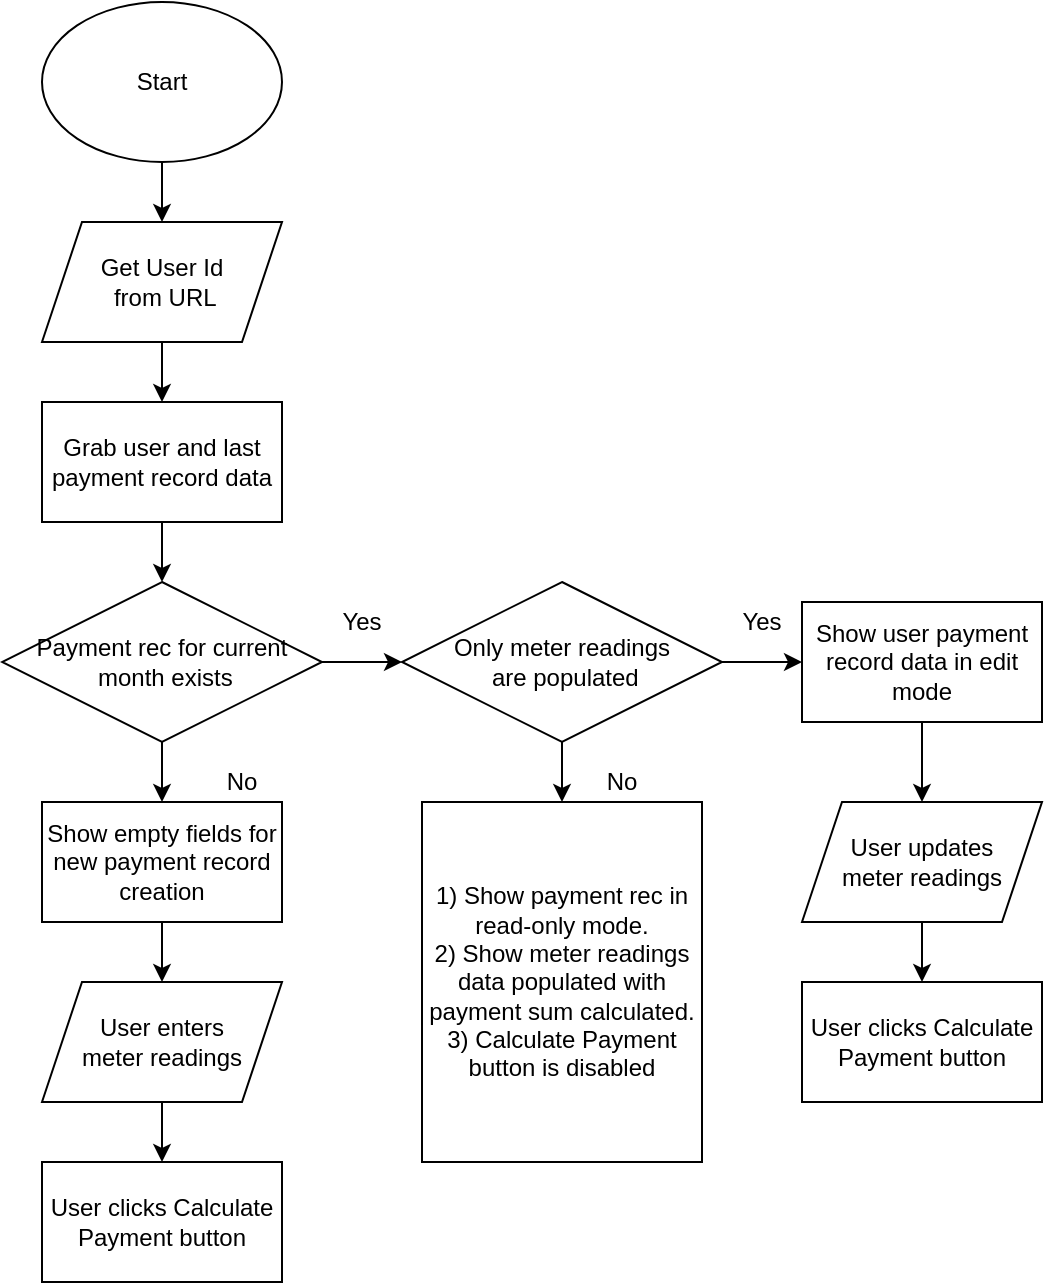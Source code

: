 <mxfile version="13.8.0" type="device"><diagram id="yU7QrihmTAkOL-dGLAlV" name="Page-1"><mxGraphModel dx="522" dy="833" grid="1" gridSize="10" guides="1" tooltips="1" connect="1" arrows="1" fold="1" page="1" pageScale="1" pageWidth="827" pageHeight="1169" math="0" shadow="0"><root><mxCell id="0"/><mxCell id="1" parent="0"/><mxCell id="OHIR55NC85DWA1eF7Uav-1" value="Start" style="ellipse;whiteSpace=wrap;html=1;" vertex="1" parent="1"><mxGeometry x="140" y="40" width="120" height="80" as="geometry"/></mxCell><mxCell id="OHIR55NC85DWA1eF7Uav-11" style="edgeStyle=orthogonalEdgeStyle;rounded=0;orthogonalLoop=1;jettySize=auto;html=1;exitX=0.5;exitY=1;exitDx=0;exitDy=0;entryX=0.5;entryY=0;entryDx=0;entryDy=0;" edge="1" parent="1" source="OHIR55NC85DWA1eF7Uav-2" target="OHIR55NC85DWA1eF7Uav-4"><mxGeometry relative="1" as="geometry"/></mxCell><mxCell id="OHIR55NC85DWA1eF7Uav-2" value="Grab user and last payment record data" style="rounded=0;whiteSpace=wrap;html=1;" vertex="1" parent="1"><mxGeometry x="140" y="240" width="120" height="60" as="geometry"/></mxCell><mxCell id="OHIR55NC85DWA1eF7Uav-14" style="edgeStyle=orthogonalEdgeStyle;rounded=0;orthogonalLoop=1;jettySize=auto;html=1;exitX=0.5;exitY=1;exitDx=0;exitDy=0;entryX=0.5;entryY=0;entryDx=0;entryDy=0;" edge="1" parent="1" source="OHIR55NC85DWA1eF7Uav-3" target="OHIR55NC85DWA1eF7Uav-2"><mxGeometry relative="1" as="geometry"/></mxCell><mxCell id="OHIR55NC85DWA1eF7Uav-3" value="&lt;span&gt;Get User Id&lt;br&gt;&amp;nbsp;from URL&lt;/span&gt;" style="shape=parallelogram;perimeter=parallelogramPerimeter;whiteSpace=wrap;html=1;fixedSize=1;" vertex="1" parent="1"><mxGeometry x="140" y="150" width="120" height="60" as="geometry"/></mxCell><mxCell id="OHIR55NC85DWA1eF7Uav-12" style="edgeStyle=orthogonalEdgeStyle;rounded=0;orthogonalLoop=1;jettySize=auto;html=1;exitX=1;exitY=0.5;exitDx=0;exitDy=0;entryX=0;entryY=0.5;entryDx=0;entryDy=0;" edge="1" parent="1" source="OHIR55NC85DWA1eF7Uav-4" target="OHIR55NC85DWA1eF7Uav-5"><mxGeometry relative="1" as="geometry"/></mxCell><mxCell id="OHIR55NC85DWA1eF7Uav-18" style="edgeStyle=orthogonalEdgeStyle;rounded=0;orthogonalLoop=1;jettySize=auto;html=1;exitX=0.5;exitY=1;exitDx=0;exitDy=0;entryX=0.5;entryY=0;entryDx=0;entryDy=0;" edge="1" parent="1" source="OHIR55NC85DWA1eF7Uav-4" target="OHIR55NC85DWA1eF7Uav-16"><mxGeometry relative="1" as="geometry"/></mxCell><mxCell id="OHIR55NC85DWA1eF7Uav-4" value="Payment rec for current&lt;br&gt;&amp;nbsp;month exists" style="rhombus;whiteSpace=wrap;html=1;" vertex="1" parent="1"><mxGeometry x="120" y="330" width="160" height="80" as="geometry"/></mxCell><mxCell id="OHIR55NC85DWA1eF7Uav-32" style="edgeStyle=orthogonalEdgeStyle;rounded=0;orthogonalLoop=1;jettySize=auto;html=1;exitX=1;exitY=0.5;exitDx=0;exitDy=0;entryX=0;entryY=0.5;entryDx=0;entryDy=0;" edge="1" parent="1" source="OHIR55NC85DWA1eF7Uav-5" target="OHIR55NC85DWA1eF7Uav-15"><mxGeometry relative="1" as="geometry"/></mxCell><mxCell id="OHIR55NC85DWA1eF7Uav-5" value="Only meter readings&lt;br&gt;&amp;nbsp;are populated" style="rhombus;whiteSpace=wrap;html=1;" vertex="1" parent="1"><mxGeometry x="320" y="330" width="160" height="80" as="geometry"/></mxCell><mxCell id="OHIR55NC85DWA1eF7Uav-6" value="Yes" style="text;html=1;strokeColor=none;fillColor=none;align=center;verticalAlign=middle;whiteSpace=wrap;rounded=0;" vertex="1" parent="1"><mxGeometry x="280" y="340" width="40" height="20" as="geometry"/></mxCell><mxCell id="OHIR55NC85DWA1eF7Uav-7" value="Yes" style="text;html=1;strokeColor=none;fillColor=none;align=center;verticalAlign=middle;whiteSpace=wrap;rounded=0;" vertex="1" parent="1"><mxGeometry x="480" y="340" width="40" height="20" as="geometry"/></mxCell><mxCell id="OHIR55NC85DWA1eF7Uav-8" value="No" style="text;html=1;strokeColor=none;fillColor=none;align=center;verticalAlign=middle;whiteSpace=wrap;rounded=0;" vertex="1" parent="1"><mxGeometry x="220" y="420" width="40" height="20" as="geometry"/></mxCell><mxCell id="OHIR55NC85DWA1eF7Uav-9" value="No" style="text;html=1;strokeColor=none;fillColor=none;align=center;verticalAlign=middle;whiteSpace=wrap;rounded=0;" vertex="1" parent="1"><mxGeometry x="410" y="420" width="40" height="20" as="geometry"/></mxCell><mxCell id="OHIR55NC85DWA1eF7Uav-10" value="" style="endArrow=classic;html=1;exitX=0.5;exitY=1;exitDx=0;exitDy=0;entryX=0.5;entryY=0;entryDx=0;entryDy=0;" edge="1" parent="1" source="OHIR55NC85DWA1eF7Uav-1" target="OHIR55NC85DWA1eF7Uav-3"><mxGeometry width="50" height="50" relative="1" as="geometry"><mxPoint x="320" y="420" as="sourcePoint"/><mxPoint x="370" y="370" as="targetPoint"/></mxGeometry></mxCell><mxCell id="OHIR55NC85DWA1eF7Uav-35" style="edgeStyle=orthogonalEdgeStyle;rounded=0;orthogonalLoop=1;jettySize=auto;html=1;exitX=0.5;exitY=1;exitDx=0;exitDy=0;entryX=0.5;entryY=0;entryDx=0;entryDy=0;" edge="1" parent="1" source="OHIR55NC85DWA1eF7Uav-15" target="OHIR55NC85DWA1eF7Uav-33"><mxGeometry relative="1" as="geometry"/></mxCell><mxCell id="OHIR55NC85DWA1eF7Uav-15" value="Show user payment record data in edit mode" style="rounded=0;whiteSpace=wrap;html=1;" vertex="1" parent="1"><mxGeometry x="520" y="340" width="120" height="60" as="geometry"/></mxCell><mxCell id="OHIR55NC85DWA1eF7Uav-27" style="edgeStyle=orthogonalEdgeStyle;rounded=0;orthogonalLoop=1;jettySize=auto;html=1;exitX=0.5;exitY=1;exitDx=0;exitDy=0;entryX=0.5;entryY=0;entryDx=0;entryDy=0;" edge="1" parent="1" source="OHIR55NC85DWA1eF7Uav-16" target="OHIR55NC85DWA1eF7Uav-22"><mxGeometry relative="1" as="geometry"/></mxCell><mxCell id="OHIR55NC85DWA1eF7Uav-16" value="&lt;span&gt;Show empty fields for new payment record creation&lt;/span&gt;" style="rounded=0;whiteSpace=wrap;html=1;" vertex="1" parent="1"><mxGeometry x="140" y="440" width="120" height="60" as="geometry"/></mxCell><mxCell id="OHIR55NC85DWA1eF7Uav-21" value="User clicks Calculate Payment button" style="rounded=0;whiteSpace=wrap;html=1;" vertex="1" parent="1"><mxGeometry x="140" y="620" width="120" height="60" as="geometry"/></mxCell><mxCell id="OHIR55NC85DWA1eF7Uav-28" style="edgeStyle=orthogonalEdgeStyle;rounded=0;orthogonalLoop=1;jettySize=auto;html=1;exitX=0.5;exitY=1;exitDx=0;exitDy=0;entryX=0.5;entryY=0;entryDx=0;entryDy=0;" edge="1" parent="1" source="OHIR55NC85DWA1eF7Uav-22" target="OHIR55NC85DWA1eF7Uav-21"><mxGeometry relative="1" as="geometry"/></mxCell><mxCell id="OHIR55NC85DWA1eF7Uav-22" value="User enters&lt;br&gt;meter readings" style="shape=parallelogram;perimeter=parallelogramPerimeter;whiteSpace=wrap;html=1;fixedSize=1;" vertex="1" parent="1"><mxGeometry x="140" y="530" width="120" height="60" as="geometry"/></mxCell><mxCell id="OHIR55NC85DWA1eF7Uav-23" value="1) Show payment rec in read-only mode.&lt;br&gt;2) Show meter readings data populated with payment sum calculated.&lt;br&gt;3) Calculate Payment button is disabled" style="rounded=0;whiteSpace=wrap;html=1;" vertex="1" parent="1"><mxGeometry x="330" y="440" width="140" height="180" as="geometry"/></mxCell><mxCell id="OHIR55NC85DWA1eF7Uav-29" value="" style="endArrow=classic;html=1;exitX=0.5;exitY=1;exitDx=0;exitDy=0;entryX=0.5;entryY=0;entryDx=0;entryDy=0;" edge="1" parent="1" source="OHIR55NC85DWA1eF7Uav-5" target="OHIR55NC85DWA1eF7Uav-23"><mxGeometry width="50" height="50" relative="1" as="geometry"><mxPoint x="350" y="340" as="sourcePoint"/><mxPoint x="400" y="290" as="targetPoint"/></mxGeometry></mxCell><mxCell id="OHIR55NC85DWA1eF7Uav-36" style="edgeStyle=orthogonalEdgeStyle;rounded=0;orthogonalLoop=1;jettySize=auto;html=1;exitX=0.5;exitY=1;exitDx=0;exitDy=0;entryX=0.5;entryY=0;entryDx=0;entryDy=0;" edge="1" parent="1" source="OHIR55NC85DWA1eF7Uav-33" target="OHIR55NC85DWA1eF7Uav-34"><mxGeometry relative="1" as="geometry"/></mxCell><mxCell id="OHIR55NC85DWA1eF7Uav-33" value="User updates &lt;br&gt;meter readings" style="shape=parallelogram;perimeter=parallelogramPerimeter;whiteSpace=wrap;html=1;fixedSize=1;" vertex="1" parent="1"><mxGeometry x="520" y="440" width="120" height="60" as="geometry"/></mxCell><mxCell id="OHIR55NC85DWA1eF7Uav-34" value="User clicks Calculate Payment button" style="rounded=0;whiteSpace=wrap;html=1;" vertex="1" parent="1"><mxGeometry x="520" y="530" width="120" height="60" as="geometry"/></mxCell></root></mxGraphModel></diagram></mxfile>